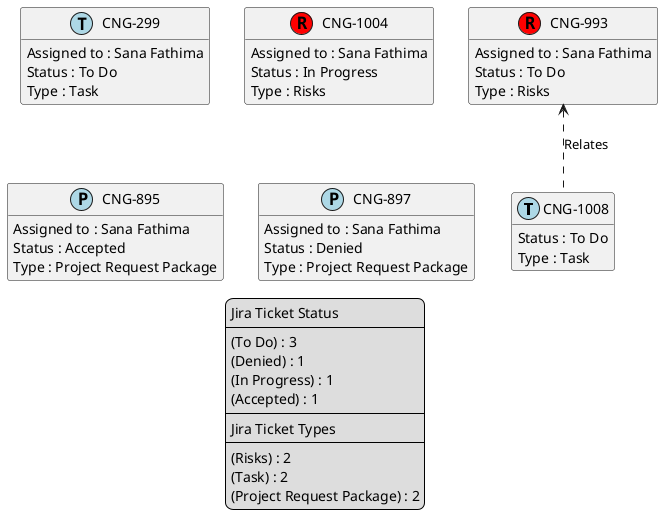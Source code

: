 @startuml
'https://plantuml.com/class-diagram

' GENERATE CLASS DIAGRAM ===========
' Generated at    : Mon Apr 15 11:44:38 CEST 2024

hide empty members

legend
Jira Ticket Status
----
(To Do) : 3
(Denied) : 1
(In Progress) : 1
(Accepted) : 1
----
Jira Ticket Types
----
(Risks) : 2
(Task) : 2
(Project Request Package) : 2
end legend


' Tickets =======
class "CNG-1008" << (T,lightblue) >> {
  Status : To Do
  Type : Task
}

class "CNG-299" << (T,lightblue) >> {
  Assigned to : Sana Fathima
  Status : To Do
  Type : Task
}

class "CNG-1004" << (R,red) >> {
  Assigned to : Sana Fathima
  Status : In Progress
  Type : Risks
}

class "CNG-895" << (P,lightblue) >> {
  Assigned to : Sana Fathima
  Status : Accepted
  Type : Project Request Package
}

class "CNG-993" << (R,red) >> {
  Assigned to : Sana Fathima
  Status : To Do
  Type : Risks
}

class "CNG-897" << (P,lightblue) >> {
  Assigned to : Sana Fathima
  Status : Denied
  Type : Project Request Package
}



' Links =======
"CNG-993" <.. "CNG-1008" : Relates


@enduml

